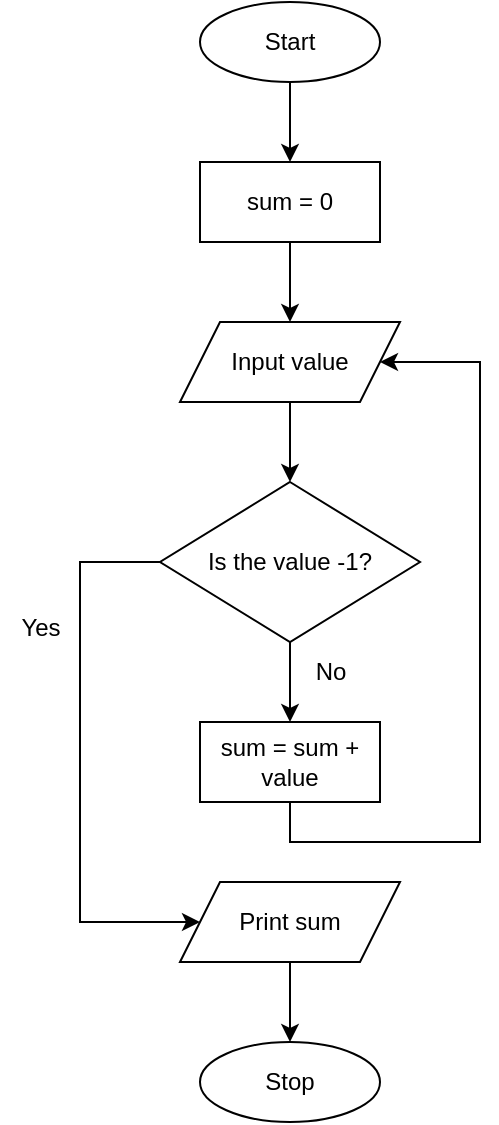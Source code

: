 <mxfile version="24.7.7">
  <diagram name="Page-1" id="e6wHuar8cyAkNmRzji5R">
    <mxGraphModel dx="1426" dy="757" grid="1" gridSize="10" guides="1" tooltips="1" connect="1" arrows="1" fold="1" page="1" pageScale="1" pageWidth="850" pageHeight="1100" math="0" shadow="0">
      <root>
        <mxCell id="0" />
        <mxCell id="1" parent="0" />
        <mxCell id="aHOBTLZ51QZTwN6Q_64S-4" style="edgeStyle=orthogonalEdgeStyle;rounded=0;orthogonalLoop=1;jettySize=auto;html=1;entryX=0.5;entryY=0;entryDx=0;entryDy=0;" edge="1" parent="1" source="aHOBTLZ51QZTwN6Q_64S-1" target="aHOBTLZ51QZTwN6Q_64S-2">
          <mxGeometry relative="1" as="geometry" />
        </mxCell>
        <mxCell id="aHOBTLZ51QZTwN6Q_64S-1" value="Start" style="ellipse;whiteSpace=wrap;html=1;" vertex="1" parent="1">
          <mxGeometry x="380" width="90" height="40" as="geometry" />
        </mxCell>
        <mxCell id="aHOBTLZ51QZTwN6Q_64S-5" style="edgeStyle=orthogonalEdgeStyle;rounded=0;orthogonalLoop=1;jettySize=auto;html=1;entryX=0.5;entryY=0;entryDx=0;entryDy=0;" edge="1" parent="1" source="aHOBTLZ51QZTwN6Q_64S-2" target="aHOBTLZ51QZTwN6Q_64S-3">
          <mxGeometry relative="1" as="geometry" />
        </mxCell>
        <mxCell id="aHOBTLZ51QZTwN6Q_64S-2" value="sum = 0" style="rounded=0;whiteSpace=wrap;html=1;" vertex="1" parent="1">
          <mxGeometry x="380" y="80" width="90" height="40" as="geometry" />
        </mxCell>
        <mxCell id="aHOBTLZ51QZTwN6Q_64S-7" style="edgeStyle=orthogonalEdgeStyle;rounded=0;orthogonalLoop=1;jettySize=auto;html=1;entryX=0.5;entryY=0;entryDx=0;entryDy=0;" edge="1" parent="1" source="aHOBTLZ51QZTwN6Q_64S-3" target="aHOBTLZ51QZTwN6Q_64S-6">
          <mxGeometry relative="1" as="geometry" />
        </mxCell>
        <mxCell id="aHOBTLZ51QZTwN6Q_64S-3" value="Input value" style="shape=parallelogram;perimeter=parallelogramPerimeter;whiteSpace=wrap;html=1;fixedSize=1;" vertex="1" parent="1">
          <mxGeometry x="370" y="160" width="110" height="40" as="geometry" />
        </mxCell>
        <mxCell id="aHOBTLZ51QZTwN6Q_64S-9" style="edgeStyle=orthogonalEdgeStyle;rounded=0;orthogonalLoop=1;jettySize=auto;html=1;entryX=0.5;entryY=0;entryDx=0;entryDy=0;" edge="1" parent="1" source="aHOBTLZ51QZTwN6Q_64S-6" target="aHOBTLZ51QZTwN6Q_64S-8">
          <mxGeometry relative="1" as="geometry" />
        </mxCell>
        <mxCell id="aHOBTLZ51QZTwN6Q_64S-16" style="edgeStyle=orthogonalEdgeStyle;rounded=0;orthogonalLoop=1;jettySize=auto;html=1;entryX=0;entryY=0.5;entryDx=0;entryDy=0;" edge="1" parent="1" source="aHOBTLZ51QZTwN6Q_64S-6" target="aHOBTLZ51QZTwN6Q_64S-13">
          <mxGeometry relative="1" as="geometry">
            <Array as="points">
              <mxPoint x="320" y="280" />
              <mxPoint x="320" y="460" />
            </Array>
          </mxGeometry>
        </mxCell>
        <mxCell id="aHOBTLZ51QZTwN6Q_64S-6" value="Is the value -1?" style="rhombus;whiteSpace=wrap;html=1;" vertex="1" parent="1">
          <mxGeometry x="360" y="240" width="130" height="80" as="geometry" />
        </mxCell>
        <mxCell id="aHOBTLZ51QZTwN6Q_64S-15" style="edgeStyle=orthogonalEdgeStyle;rounded=0;orthogonalLoop=1;jettySize=auto;html=1;entryX=1;entryY=0.5;entryDx=0;entryDy=0;" edge="1" parent="1" source="aHOBTLZ51QZTwN6Q_64S-8" target="aHOBTLZ51QZTwN6Q_64S-3">
          <mxGeometry relative="1" as="geometry">
            <Array as="points">
              <mxPoint x="425" y="420" />
              <mxPoint x="520" y="420" />
              <mxPoint x="520" y="180" />
            </Array>
          </mxGeometry>
        </mxCell>
        <mxCell id="aHOBTLZ51QZTwN6Q_64S-8" value="sum = sum + value" style="rounded=0;whiteSpace=wrap;html=1;" vertex="1" parent="1">
          <mxGeometry x="380" y="360" width="90" height="40" as="geometry" />
        </mxCell>
        <mxCell id="aHOBTLZ51QZTwN6Q_64S-12" style="edgeStyle=orthogonalEdgeStyle;rounded=0;orthogonalLoop=1;jettySize=auto;html=1;entryX=0.5;entryY=0;entryDx=0;entryDy=0;" edge="1" parent="1" source="aHOBTLZ51QZTwN6Q_64S-13" target="aHOBTLZ51QZTwN6Q_64S-14">
          <mxGeometry relative="1" as="geometry" />
        </mxCell>
        <mxCell id="aHOBTLZ51QZTwN6Q_64S-13" value="Print sum" style="shape=parallelogram;perimeter=parallelogramPerimeter;whiteSpace=wrap;html=1;fixedSize=1;" vertex="1" parent="1">
          <mxGeometry x="370" y="440" width="110" height="40" as="geometry" />
        </mxCell>
        <mxCell id="aHOBTLZ51QZTwN6Q_64S-14" value="Stop" style="ellipse;whiteSpace=wrap;html=1;" vertex="1" parent="1">
          <mxGeometry x="380" y="520" width="90" height="40" as="geometry" />
        </mxCell>
        <mxCell id="aHOBTLZ51QZTwN6Q_64S-18" value="No" style="text;html=1;align=center;verticalAlign=middle;resizable=0;points=[];autosize=1;strokeColor=none;fillColor=none;" vertex="1" parent="1">
          <mxGeometry x="425" y="320" width="40" height="30" as="geometry" />
        </mxCell>
        <mxCell id="aHOBTLZ51QZTwN6Q_64S-19" value="Yes" style="text;html=1;align=center;verticalAlign=middle;resizable=0;points=[];autosize=1;strokeColor=none;fillColor=none;" vertex="1" parent="1">
          <mxGeometry x="280" y="298" width="40" height="30" as="geometry" />
        </mxCell>
      </root>
    </mxGraphModel>
  </diagram>
</mxfile>
